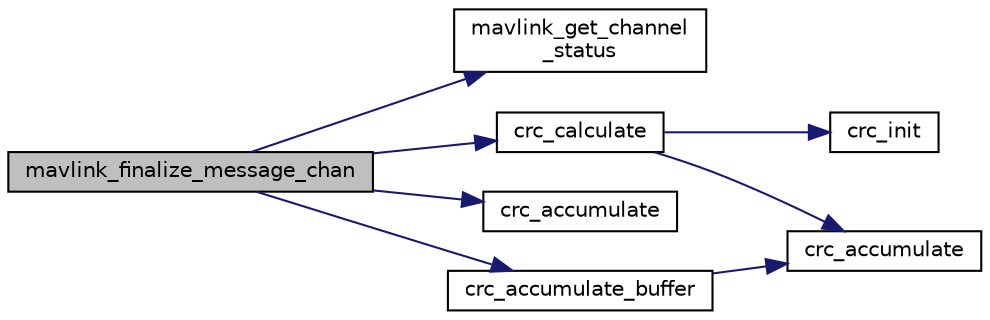 digraph "mavlink_finalize_message_chan"
{
 // INTERACTIVE_SVG=YES
  edge [fontname="Helvetica",fontsize="10",labelfontname="Helvetica",labelfontsize="10"];
  node [fontname="Helvetica",fontsize="10",shape=record];
  rankdir="LR";
  Node1 [label="mavlink_finalize_message_chan",height=0.2,width=0.4,color="black", fillcolor="grey75", style="filled" fontcolor="black"];
  Node1 -> Node2 [color="midnightblue",fontsize="10",style="solid",fontname="Helvetica"];
  Node2 [label="mavlink_get_channel\l_status",height=0.2,width=0.4,color="black", fillcolor="white", style="filled",URL="$v0_89_2mavlink__helpers_8h.html#ac006d308067f48514ca5c0cf0b046c28"];
  Node1 -> Node3 [color="midnightblue",fontsize="10",style="solid",fontname="Helvetica"];
  Node3 [label="crc_calculate",height=0.2,width=0.4,color="black", fillcolor="white", style="filled",URL="$v0_89_2checksum_8h.html#ab4264eb7b9e22aabb5cc3191bce35f4c",tooltip="Calculates the X.25 checksum on a byte buffer. "];
  Node3 -> Node4 [color="midnightblue",fontsize="10",style="solid",fontname="Helvetica"];
  Node4 [label="crc_init",height=0.2,width=0.4,color="black", fillcolor="white", style="filled",URL="$v0_89_2checksum_8h.html#aee738f6e20d31b027afdd966c79befae",tooltip="Initiliaze the buffer for the X.25 CRC. "];
  Node3 -> Node5 [color="midnightblue",fontsize="10",style="solid",fontname="Helvetica"];
  Node5 [label="crc_accumulate",height=0.2,width=0.4,color="black", fillcolor="white", style="filled",URL="$v0_89_2checksum_8h.html#ade2bbc31cd3b5b6d839556f56de61957",tooltip="Accumulate the X.25 CRC by adding one char at a time. "];
  Node1 -> Node6 [color="midnightblue",fontsize="10",style="solid",fontname="Helvetica"];
  Node6 [label="crc_accumulate",height=0.2,width=0.4,color="black", fillcolor="white", style="filled",URL="$GCS__MAVLink_8h.html#ade2bbc31cd3b5b6d839556f56de61957"];
  Node1 -> Node7 [color="midnightblue",fontsize="10",style="solid",fontname="Helvetica"];
  Node7 [label="crc_accumulate_buffer",height=0.2,width=0.4,color="black", fillcolor="white", style="filled",URL="$v0_89_2checksum_8h.html#a6d6671bf1214f8e859599bce0ce033ff",tooltip="Accumulate the X.25 CRC by adding an array of bytes. "];
  Node7 -> Node5 [color="midnightblue",fontsize="10",style="solid",fontname="Helvetica"];
}
